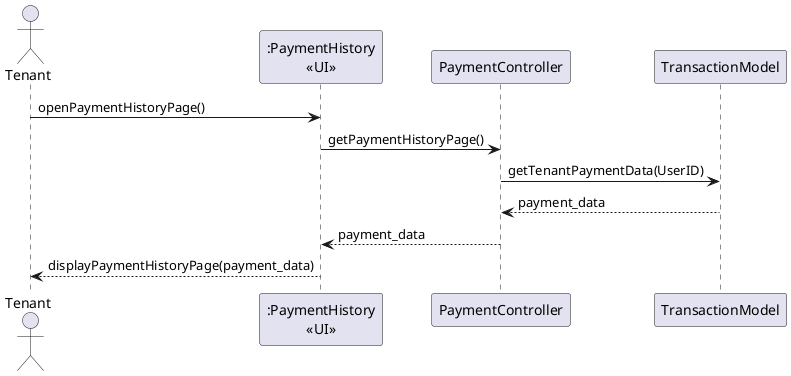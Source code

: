 @startuml
actor "Tenant" as act
participant ":PaymentHistory\n<<UI>>" as view
participant PaymentController as ctrl
participant TransactionModel as tm

act -> view : openPaymentHistoryPage()
view -> ctrl : getPaymentHistoryPage()
ctrl -> tm : getTenantPaymentData(UserID)
ctrl <-- tm : payment_data
view <-- ctrl : payment_data
act <-- view : displayPaymentHistoryPage(payment_data) 

@enduml
